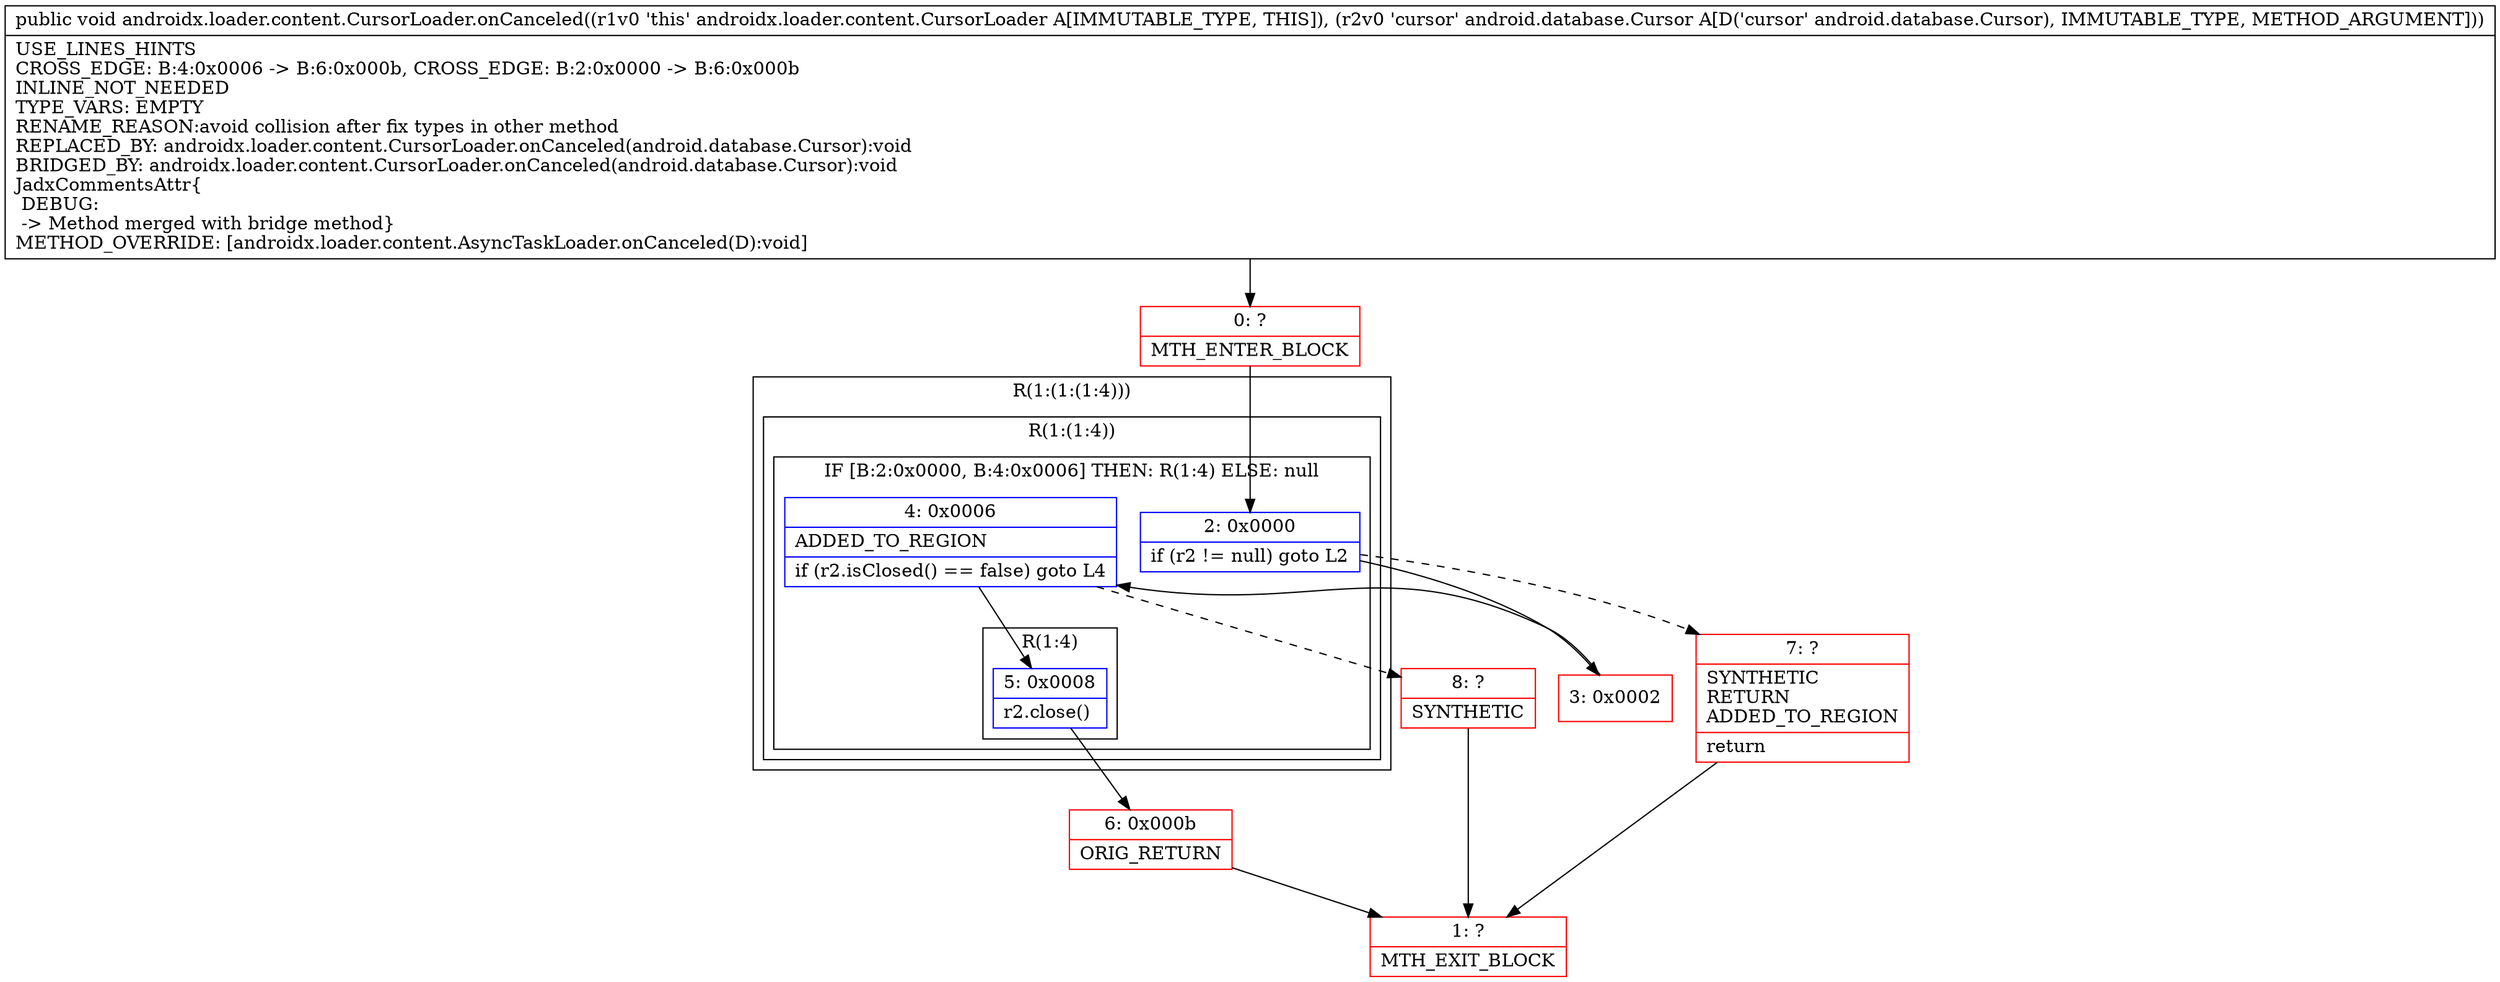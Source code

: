 digraph "CFG forandroidx.loader.content.CursorLoader.onCanceled(Landroid\/database\/Cursor;)V" {
subgraph cluster_Region_1028131039 {
label = "R(1:(1:(1:4)))";
node [shape=record,color=blue];
subgraph cluster_Region_18924025 {
label = "R(1:(1:4))";
node [shape=record,color=blue];
subgraph cluster_IfRegion_8676621 {
label = "IF [B:2:0x0000, B:4:0x0006] THEN: R(1:4) ELSE: null";
node [shape=record,color=blue];
Node_2 [shape=record,label="{2\:\ 0x0000|if (r2 != null) goto L2\l}"];
Node_4 [shape=record,label="{4\:\ 0x0006|ADDED_TO_REGION\l|if (r2.isClosed() == false) goto L4\l}"];
subgraph cluster_Region_867710669 {
label = "R(1:4)";
node [shape=record,color=blue];
Node_5 [shape=record,label="{5\:\ 0x0008|r2.close()\l}"];
}
}
}
}
Node_0 [shape=record,color=red,label="{0\:\ ?|MTH_ENTER_BLOCK\l}"];
Node_3 [shape=record,color=red,label="{3\:\ 0x0002}"];
Node_6 [shape=record,color=red,label="{6\:\ 0x000b|ORIG_RETURN\l}"];
Node_1 [shape=record,color=red,label="{1\:\ ?|MTH_EXIT_BLOCK\l}"];
Node_8 [shape=record,color=red,label="{8\:\ ?|SYNTHETIC\l}"];
Node_7 [shape=record,color=red,label="{7\:\ ?|SYNTHETIC\lRETURN\lADDED_TO_REGION\l|return\l}"];
MethodNode[shape=record,label="{public void androidx.loader.content.CursorLoader.onCanceled((r1v0 'this' androidx.loader.content.CursorLoader A[IMMUTABLE_TYPE, THIS]), (r2v0 'cursor' android.database.Cursor A[D('cursor' android.database.Cursor), IMMUTABLE_TYPE, METHOD_ARGUMENT]))  | USE_LINES_HINTS\lCROSS_EDGE: B:4:0x0006 \-\> B:6:0x000b, CROSS_EDGE: B:2:0x0000 \-\> B:6:0x000b\lINLINE_NOT_NEEDED\lTYPE_VARS: EMPTY\lRENAME_REASON:avoid collision after fix types in other method\lREPLACED_BY: androidx.loader.content.CursorLoader.onCanceled(android.database.Cursor):void\lBRIDGED_BY: androidx.loader.content.CursorLoader.onCanceled(android.database.Cursor):void\lJadxCommentsAttr\{\l DEBUG: \l \-\> Method merged with bridge method\}\lMETHOD_OVERRIDE: [androidx.loader.content.AsyncTaskLoader.onCanceled(D):void]\l}"];
MethodNode -> Node_0;Node_2 -> Node_3;
Node_2 -> Node_7[style=dashed];
Node_4 -> Node_5;
Node_4 -> Node_8[style=dashed];
Node_5 -> Node_6;
Node_0 -> Node_2;
Node_3 -> Node_4;
Node_6 -> Node_1;
Node_8 -> Node_1;
Node_7 -> Node_1;
}

